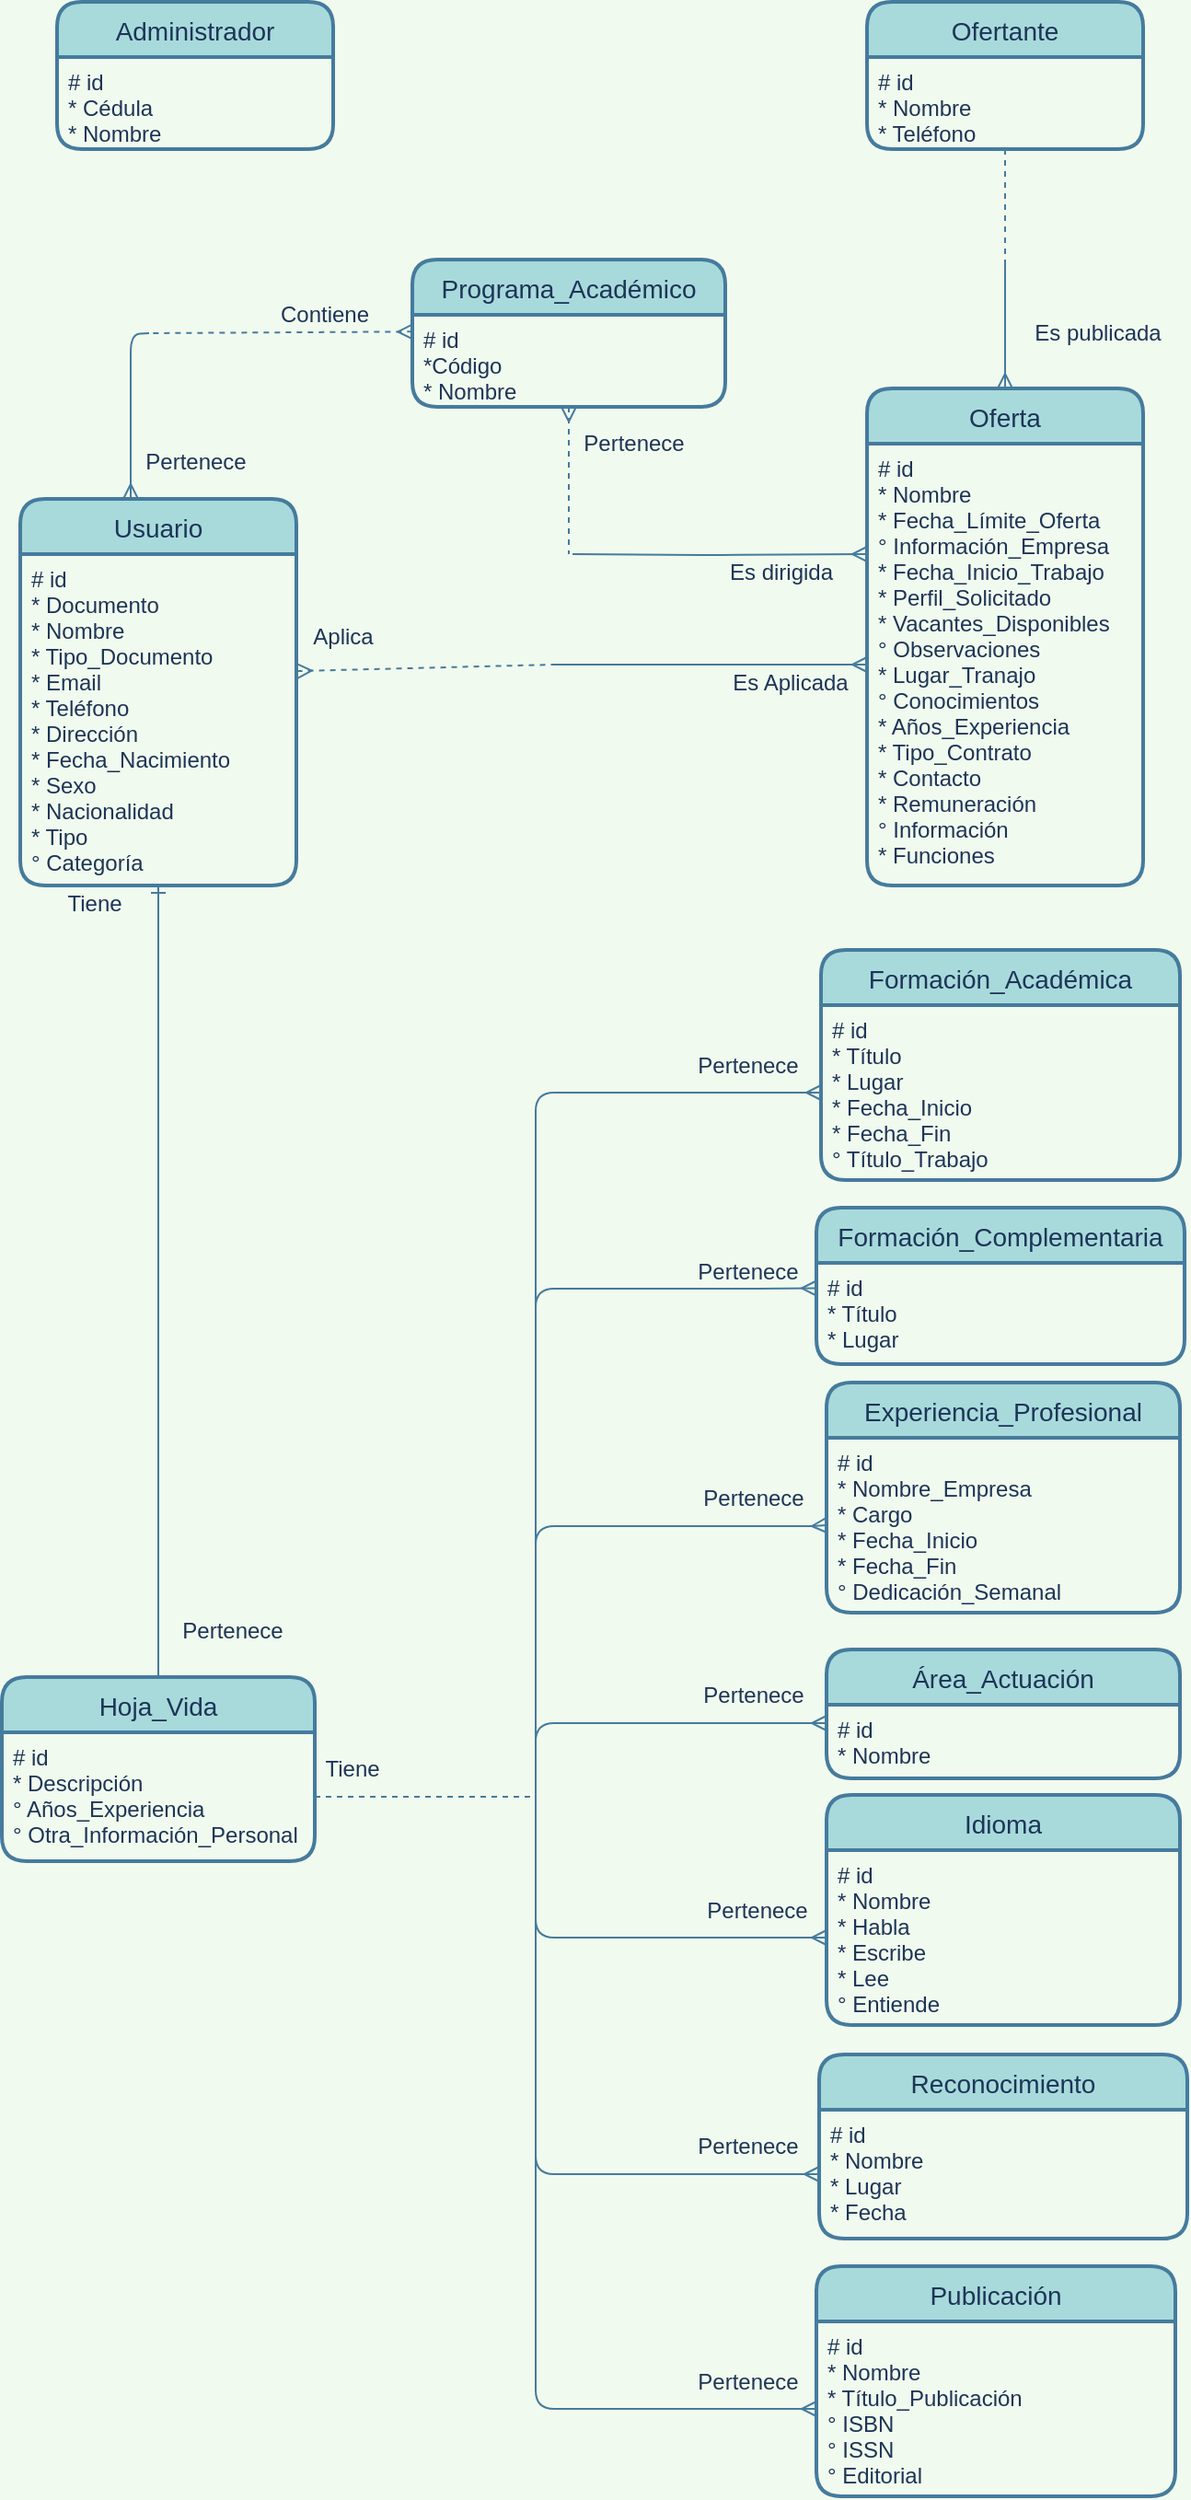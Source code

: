 <mxfile version="13.9.2" type="google"><diagram name="Page-1" id="efa7a0a1-bf9b-a30e-e6df-94a7791c09e9"><mxGraphModel dx="868" dy="451" grid="1" gridSize="10" guides="1" tooltips="1" connect="1" arrows="1" fold="1" page="1" pageScale="1" pageWidth="826" pageHeight="1169" background="#F1FAEE" math="0" shadow="0"><root><mxCell id="0"/><mxCell id="1" parent="0"/><mxCell id="MI7m0BfqdVI_GcW1SCUe-116" value="Administrador" style="swimlane;childLayout=stackLayout;horizontal=1;startSize=30;horizontalStack=0;rounded=1;fontSize=14;fontStyle=0;strokeWidth=2;resizeParent=0;resizeLast=1;shadow=0;dashed=0;align=center;fillColor=#A8DADC;strokeColor=#457B9D;fontColor=#1D3557;" parent="1" vertex="1"><mxGeometry x="50" y="70" width="150" height="80" as="geometry"/></mxCell><mxCell id="MI7m0BfqdVI_GcW1SCUe-117" value="# id&#xA;* Cédula&#xA;* Nombre" style="align=left;strokeColor=none;fillColor=none;spacingLeft=4;fontSize=12;verticalAlign=top;resizable=0;rotatable=0;part=1;fontColor=#1D3557;" parent="MI7m0BfqdVI_GcW1SCUe-116" vertex="1"><mxGeometry y="30" width="150" height="50" as="geometry"/></mxCell><mxCell id="MI7m0BfqdVI_GcW1SCUe-118" value="Ofertante" style="swimlane;childLayout=stackLayout;horizontal=1;startSize=30;horizontalStack=0;rounded=1;fontSize=14;fontStyle=0;strokeWidth=2;resizeParent=0;resizeLast=1;shadow=0;dashed=0;align=center;fillColor=#A8DADC;strokeColor=#457B9D;fontColor=#1D3557;" parent="1" vertex="1"><mxGeometry x="490" y="70" width="150" height="80" as="geometry"/></mxCell><mxCell id="MI7m0BfqdVI_GcW1SCUe-119" value="# id&#xA;* Nombre&#xA;* Teléfono" style="align=left;strokeColor=none;fillColor=none;spacingLeft=4;fontSize=12;verticalAlign=top;resizable=0;rotatable=0;part=1;fontColor=#1D3557;" parent="MI7m0BfqdVI_GcW1SCUe-118" vertex="1"><mxGeometry y="30" width="150" height="50" as="geometry"/></mxCell><mxCell id="MI7m0BfqdVI_GcW1SCUe-139" value="Programa_Académico" style="swimlane;childLayout=stackLayout;horizontal=1;startSize=30;horizontalStack=0;rounded=1;fontSize=14;fontStyle=0;strokeWidth=2;resizeParent=0;resizeLast=1;shadow=0;dashed=0;align=center;fillColor=#A8DADC;strokeColor=#457B9D;fontColor=#1D3557;" parent="1" vertex="1"><mxGeometry x="243" y="210" width="170" height="80" as="geometry"/></mxCell><mxCell id="MI7m0BfqdVI_GcW1SCUe-140" value="# id&#xA;*Código&#xA;* Nombre" style="align=left;strokeColor=none;fillColor=none;spacingLeft=4;fontSize=12;verticalAlign=top;resizable=0;rotatable=0;part=1;fontColor=#1D3557;" parent="MI7m0BfqdVI_GcW1SCUe-139" vertex="1"><mxGeometry y="30" width="170" height="50" as="geometry"/></mxCell><mxCell id="MI7m0BfqdVI_GcW1SCUe-127" value="Oferta" style="swimlane;childLayout=stackLayout;horizontal=1;startSize=30;horizontalStack=0;rounded=1;fontSize=14;fontStyle=0;strokeWidth=2;resizeParent=0;resizeLast=1;shadow=0;dashed=0;align=center;fillColor=#A8DADC;strokeColor=#457B9D;fontColor=#1D3557;" parent="1" vertex="1"><mxGeometry x="490" y="280" width="150" height="270" as="geometry"/></mxCell><mxCell id="MI7m0BfqdVI_GcW1SCUe-128" value="# id&#xA;* Nombre&#xA;* Fecha_Límite_Oferta&#xA;° Información_Empresa&#xA;* Fecha_Inicio_Trabajo&#xA;* Perfil_Solicitado&#xA;* Vacantes_Disponibles&#xA;° Observaciones&#xA;* Lugar_Tranajo&#xA;° Conocimientos&#xA;* Años_Experiencia&#xA;* Tipo_Contrato&#xA;* Contacto&#xA;* Remuneración&#xA;° Información&#xA;* Funciones&#xA;" style="align=left;strokeColor=none;fillColor=none;spacingLeft=4;fontSize=12;verticalAlign=top;resizable=0;rotatable=0;part=1;fontColor=#1D3557;" parent="MI7m0BfqdVI_GcW1SCUe-127" vertex="1"><mxGeometry y="30" width="150" height="240" as="geometry"/></mxCell><mxCell id="MI7m0BfqdVI_GcW1SCUe-129" value="" style="endArrow=none;dashed=1;html=1;exitX=0.5;exitY=1;exitDx=0;exitDy=0;labelBackgroundColor=#F1FAEE;strokeColor=#457B9D;fontColor=#1D3557;" parent="1" source="MI7m0BfqdVI_GcW1SCUe-119" edge="1"><mxGeometry width="50" height="50" relative="1" as="geometry"><mxPoint x="210" y="122.5" as="sourcePoint"/><mxPoint x="565" y="210" as="targetPoint"/></mxGeometry></mxCell><mxCell id="MI7m0BfqdVI_GcW1SCUe-130" value="" style="endArrow=ERmany;html=1;entryX=0.5;entryY=0;entryDx=0;entryDy=0;endFill=0;labelBackgroundColor=#F1FAEE;strokeColor=#457B9D;fontColor=#1D3557;" parent="1" target="MI7m0BfqdVI_GcW1SCUe-127" edge="1"><mxGeometry width="50" height="50" relative="1" as="geometry"><mxPoint x="565" y="210" as="sourcePoint"/><mxPoint x="500" y="122.5" as="targetPoint"/></mxGeometry></mxCell><mxCell id="MI7m0BfqdVI_GcW1SCUe-131" value="Es publicada" style="text;html=1;align=center;verticalAlign=middle;resizable=0;points=[];autosize=1;fontColor=#1D3557;" parent="1" vertex="1"><mxGeometry x="570" y="240" width="90" height="20" as="geometry"/></mxCell><mxCell id="MI7m0BfqdVI_GcW1SCUe-135" value="" style="endArrow=none;dashed=1;html=1;exitX=1.002;exitY=0.353;exitDx=0;exitDy=0;exitPerimeter=0;startArrow=ERmany;startFill=0;labelBackgroundColor=#F1FAEE;strokeColor=#457B9D;fontColor=#1D3557;" parent="1" source="MI7m0BfqdVI_GcW1SCUe-134" edge="1"><mxGeometry width="50" height="50" relative="1" as="geometry"><mxPoint x="220" y="410" as="sourcePoint"/><mxPoint x="320" y="430" as="targetPoint"/></mxGeometry></mxCell><mxCell id="MI7m0BfqdVI_GcW1SCUe-136" value="" style="endArrow=ERmany;html=1;entryX=0;entryY=0.5;entryDx=0;entryDy=0;endFill=0;labelBackgroundColor=#F1FAEE;strokeColor=#457B9D;fontColor=#1D3557;" parent="1" target="MI7m0BfqdVI_GcW1SCUe-128" edge="1"><mxGeometry width="50" height="50" relative="1" as="geometry"><mxPoint x="320" y="430" as="sourcePoint"/><mxPoint x="575" y="290" as="targetPoint"/></mxGeometry></mxCell><mxCell id="MI7m0BfqdVI_GcW1SCUe-137" value="Aplica" style="text;html=1;align=center;verticalAlign=middle;resizable=0;points=[];autosize=1;fontColor=#1D3557;" parent="1" vertex="1"><mxGeometry x="180" y="405" width="50" height="20" as="geometry"/></mxCell><mxCell id="MI7m0BfqdVI_GcW1SCUe-138" value="Es Aplicada" style="text;html=1;align=center;verticalAlign=middle;resizable=0;points=[];autosize=1;fontColor=#1D3557;" parent="1" vertex="1"><mxGeometry x="408" y="430" width="80" height="20" as="geometry"/></mxCell><mxCell id="MI7m0BfqdVI_GcW1SCUe-133" value="Usuario" style="swimlane;childLayout=stackLayout;horizontal=1;startSize=30;horizontalStack=0;rounded=1;fontSize=14;fontStyle=0;strokeWidth=2;resizeParent=0;resizeLast=1;shadow=0;dashed=0;align=center;fillColor=#A8DADC;strokeColor=#457B9D;fontColor=#1D3557;" parent="1" vertex="1"><mxGeometry x="30" y="340" width="150" height="210" as="geometry"/></mxCell><mxCell id="MI7m0BfqdVI_GcW1SCUe-134" value="# id&#xA;* Documento&#xA;* Nombre&#xA;* Tipo_Documento&#xA;* Email&#xA;* Teléfono&#xA;* Dirección&#xA;* Fecha_Nacimiento&#xA;* Sexo&#xA;* Nacionalidad&#xA;* Tipo&#xA;° Categoría" style="align=left;strokeColor=none;fillColor=none;spacingLeft=4;fontSize=12;verticalAlign=top;resizable=0;rotatable=0;part=1;fontColor=#1D3557;" parent="MI7m0BfqdVI_GcW1SCUe-133" vertex="1"><mxGeometry y="30" width="150" height="180" as="geometry"/></mxCell><mxCell id="MI7m0BfqdVI_GcW1SCUe-141" value="" style="endArrow=ERmany;html=1;endFill=0;edgeStyle=orthogonalEdgeStyle;labelBackgroundColor=#F1FAEE;strokeColor=#457B9D;fontColor=#1D3557;" parent="1" edge="1"><mxGeometry width="50" height="50" relative="1" as="geometry"><mxPoint x="100" y="250" as="sourcePoint"/><mxPoint x="90" y="340" as="targetPoint"/></mxGeometry></mxCell><mxCell id="MI7m0BfqdVI_GcW1SCUe-142" value="" style="endArrow=none;dashed=1;html=1;startArrow=ERmany;startFill=0;exitX=0.001;exitY=0.183;exitDx=0;exitDy=0;exitPerimeter=0;labelBackgroundColor=#F1FAEE;strokeColor=#457B9D;fontColor=#1D3557;" parent="1" source="MI7m0BfqdVI_GcW1SCUe-140" edge="1"><mxGeometry width="50" height="50" relative="1" as="geometry"><mxPoint x="190" y="440" as="sourcePoint"/><mxPoint x="100" y="250" as="targetPoint"/></mxGeometry></mxCell><mxCell id="MI7m0BfqdVI_GcW1SCUe-150" value="Pertenece" style="text;html=1;align=center;verticalAlign=middle;resizable=0;points=[];autosize=1;fontColor=#1D3557;" parent="1" vertex="1"><mxGeometry x="90" y="310" width="70" height="20" as="geometry"/></mxCell><mxCell id="MI7m0BfqdVI_GcW1SCUe-151" value="Contiene" style="text;html=1;align=center;verticalAlign=middle;resizable=0;points=[];autosize=1;fontColor=#1D3557;" parent="1" vertex="1"><mxGeometry x="160" y="230" width="70" height="20" as="geometry"/></mxCell><mxCell id="MI7m0BfqdVI_GcW1SCUe-152" value="" style="endArrow=none;dashed=1;html=1;startArrow=ERmany;startFill=0;exitX=0.5;exitY=1;exitDx=0;exitDy=0;labelBackgroundColor=#F1FAEE;strokeColor=#457B9D;fontColor=#1D3557;" parent="1" source="MI7m0BfqdVI_GcW1SCUe-140" edge="1"><mxGeometry width="50" height="50" relative="1" as="geometry"><mxPoint x="253.17" y="259.15" as="sourcePoint"/><mxPoint x="328" y="370" as="targetPoint"/></mxGeometry></mxCell><mxCell id="MI7m0BfqdVI_GcW1SCUe-153" value="" style="endArrow=ERmany;html=1;endFill=0;edgeStyle=orthogonalEdgeStyle;entryX=0;entryY=0.25;entryDx=0;entryDy=0;labelBackgroundColor=#F1FAEE;strokeColor=#457B9D;fontColor=#1D3557;" parent="1" target="MI7m0BfqdVI_GcW1SCUe-128" edge="1"><mxGeometry width="50" height="50" relative="1" as="geometry"><mxPoint x="330" y="370" as="sourcePoint"/><mxPoint x="100" y="350" as="targetPoint"/></mxGeometry></mxCell><mxCell id="MI7m0BfqdVI_GcW1SCUe-154" value="Es dirigida" style="text;html=1;align=center;verticalAlign=middle;resizable=0;points=[];autosize=1;fontColor=#1D3557;" parent="1" vertex="1"><mxGeometry x="408" y="370" width="70" height="20" as="geometry"/></mxCell><mxCell id="MI7m0BfqdVI_GcW1SCUe-155" value="Pertenece" style="text;html=1;align=center;verticalAlign=middle;resizable=0;points=[];autosize=1;fontColor=#1D3557;" parent="1" vertex="1"><mxGeometry x="328" y="300" width="70" height="20" as="geometry"/></mxCell><mxCell id="MI7m0BfqdVI_GcW1SCUe-158" style="edgeStyle=orthogonalEdgeStyle;rounded=0;orthogonalLoop=1;jettySize=auto;html=1;exitX=0.5;exitY=1;exitDx=0;exitDy=0;entryX=0.5;entryY=0;entryDx=0;entryDy=0;startArrow=ERone;startFill=0;endArrow=none;endFill=0;labelBackgroundColor=#F1FAEE;strokeColor=#457B9D;fontColor=#1D3557;" parent="1" source="MI7m0BfqdVI_GcW1SCUe-134" target="MI7m0BfqdVI_GcW1SCUe-156" edge="1"><mxGeometry relative="1" as="geometry"/></mxCell><mxCell id="MI7m0BfqdVI_GcW1SCUe-159" value="Pertenece" style="text;html=1;align=center;verticalAlign=middle;resizable=0;points=[];autosize=1;fontColor=#1D3557;" parent="1" vertex="1"><mxGeometry x="110" y="945" width="70" height="20" as="geometry"/></mxCell><mxCell id="MI7m0BfqdVI_GcW1SCUe-160" value="Tiene" style="text;html=1;align=center;verticalAlign=middle;resizable=0;points=[];autosize=1;fontColor=#1D3557;" parent="1" vertex="1"><mxGeometry x="45" y="550" width="50" height="20" as="geometry"/></mxCell><mxCell id="MI7m0BfqdVI_GcW1SCUe-166" value="Experiencia_Profesional" style="swimlane;childLayout=stackLayout;horizontal=1;startSize=30;horizontalStack=0;rounded=1;fontSize=14;fontStyle=0;strokeWidth=2;resizeParent=0;resizeLast=1;shadow=0;dashed=0;align=center;fillColor=#A8DADC;strokeColor=#457B9D;fontColor=#1D3557;" parent="1" vertex="1"><mxGeometry x="468" y="820" width="192" height="125" as="geometry"/></mxCell><mxCell id="MI7m0BfqdVI_GcW1SCUe-167" value="# id&#xA;* Nombre_Empresa&#xA;* Cargo&#xA;* Fecha_Inicio&#xA;* Fecha_Fin&#xA;° Dedicación_Semanal&#xA;&#xA;&#xA;&#xA;" style="align=left;strokeColor=none;fillColor=none;spacingLeft=4;fontSize=12;verticalAlign=top;resizable=0;rotatable=0;part=1;fontColor=#1D3557;" parent="MI7m0BfqdVI_GcW1SCUe-166" vertex="1"><mxGeometry y="30" width="192" height="95" as="geometry"/></mxCell><mxCell id="MI7m0BfqdVI_GcW1SCUe-161" value="Formación_Académica" style="swimlane;childLayout=stackLayout;horizontal=1;startSize=30;horizontalStack=0;rounded=1;fontSize=14;fontStyle=0;strokeWidth=2;resizeParent=0;resizeLast=1;shadow=0;dashed=0;align=center;fillColor=#A8DADC;strokeColor=#457B9D;fontColor=#1D3557;" parent="1" vertex="1"><mxGeometry x="465" y="585" width="195" height="125" as="geometry"/></mxCell><mxCell id="MI7m0BfqdVI_GcW1SCUe-162" value="# id&#xA;* Título&#xA;* Lugar&#xA;* Fecha_Inicio&#xA;* Fecha_Fin&#xA;° Título_Trabajo&#xA;&#xA;" style="align=left;strokeColor=none;fillColor=none;spacingLeft=4;fontSize=12;verticalAlign=top;resizable=0;rotatable=0;part=1;fontColor=#1D3557;" parent="MI7m0BfqdVI_GcW1SCUe-161" vertex="1"><mxGeometry y="30" width="195" height="95" as="geometry"/></mxCell><mxCell id="MI7m0BfqdVI_GcW1SCUe-170" value="Idioma" style="swimlane;childLayout=stackLayout;horizontal=1;startSize=30;horizontalStack=0;rounded=1;fontSize=14;fontStyle=0;strokeWidth=2;resizeParent=0;resizeLast=1;shadow=0;dashed=0;align=center;fillColor=#A8DADC;strokeColor=#457B9D;fontColor=#1D3557;" parent="1" vertex="1"><mxGeometry x="468" y="1044" width="192" height="125" as="geometry"/></mxCell><mxCell id="MI7m0BfqdVI_GcW1SCUe-171" value="# id&#xA;* Nombre&#xA;* Habla&#xA;* Escribe&#xA;* Lee&#xA;° Entiende&#xA;&#xA;&#xA;&#xA;" style="align=left;strokeColor=none;fillColor=none;spacingLeft=4;fontSize=12;verticalAlign=top;resizable=0;rotatable=0;part=1;fontColor=#1D3557;" parent="MI7m0BfqdVI_GcW1SCUe-170" vertex="1"><mxGeometry y="30" width="192" height="95" as="geometry"/></mxCell><mxCell id="MI7m0BfqdVI_GcW1SCUe-163" value="Formación_Complementaria" style="swimlane;childLayout=stackLayout;horizontal=1;startSize=30;horizontalStack=0;rounded=1;fontSize=14;fontStyle=0;strokeWidth=2;resizeParent=0;resizeLast=1;shadow=0;dashed=0;align=center;fillColor=#A8DADC;strokeColor=#457B9D;fontColor=#1D3557;" parent="1" vertex="1"><mxGeometry x="462.5" y="725" width="200" height="85" as="geometry"/></mxCell><mxCell id="MI7m0BfqdVI_GcW1SCUe-164" value="# id&#xA;* Título&#xA;* Lugar &#xA;&#xA;&#xA;" style="align=left;strokeColor=none;fillColor=none;spacingLeft=4;fontSize=12;verticalAlign=top;resizable=0;rotatable=0;part=1;fontColor=#1D3557;" parent="MI7m0BfqdVI_GcW1SCUe-163" vertex="1"><mxGeometry y="30" width="200" height="55" as="geometry"/></mxCell><mxCell id="MI7m0BfqdVI_GcW1SCUe-168" value="Área_Actuación" style="swimlane;childLayout=stackLayout;horizontal=1;startSize=30;horizontalStack=0;rounded=1;fontSize=14;fontStyle=0;strokeWidth=2;resizeParent=0;resizeLast=1;shadow=0;dashed=0;align=center;fillColor=#A8DADC;strokeColor=#457B9D;fontColor=#1D3557;" parent="1" vertex="1"><mxGeometry x="468" y="965" width="192" height="70" as="geometry"/></mxCell><mxCell id="MI7m0BfqdVI_GcW1SCUe-169" value="# id&#xA;* Nombre" style="align=left;strokeColor=none;fillColor=none;spacingLeft=4;fontSize=12;verticalAlign=top;resizable=0;rotatable=0;part=1;fontColor=#1D3557;" parent="MI7m0BfqdVI_GcW1SCUe-168" vertex="1"><mxGeometry y="30" width="192" height="40" as="geometry"/></mxCell><mxCell id="MI7m0BfqdVI_GcW1SCUe-175" value="Publicación" style="swimlane;childLayout=stackLayout;horizontal=1;startSize=30;horizontalStack=0;rounded=1;fontSize=14;fontStyle=0;strokeWidth=2;resizeParent=0;resizeLast=1;shadow=0;dashed=0;align=center;fillColor=#A8DADC;strokeColor=#457B9D;fontColor=#1D3557;" parent="1" vertex="1"><mxGeometry x="462.5" y="1300" width="195" height="125" as="geometry"/></mxCell><mxCell id="MI7m0BfqdVI_GcW1SCUe-176" value="# id&#xA;* Nombre&#xA;* Título_Publicación&#xA;° ISBN&#xA;° ISSN&#xA;° Editorial&#xA;&#xA;&#xA;" style="align=left;strokeColor=none;fillColor=none;spacingLeft=4;fontSize=12;verticalAlign=top;resizable=0;rotatable=0;part=1;fontColor=#1D3557;" parent="MI7m0BfqdVI_GcW1SCUe-175" vertex="1"><mxGeometry y="30" width="195" height="95" as="geometry"/></mxCell><mxCell id="MI7m0BfqdVI_GcW1SCUe-156" value="Hoja_Vida" style="swimlane;childLayout=stackLayout;horizontal=1;startSize=30;horizontalStack=0;rounded=1;fontSize=14;fontStyle=0;strokeWidth=2;resizeParent=0;resizeLast=1;shadow=0;dashed=0;align=center;fillColor=#A8DADC;strokeColor=#457B9D;fontColor=#1D3557;" parent="1" vertex="1"><mxGeometry x="20" y="980" width="170" height="100" as="geometry"/></mxCell><mxCell id="MI7m0BfqdVI_GcW1SCUe-157" value="# id&#xA;* Descripción&#xA;° Años_Experiencia&#xA;° Otra_Información_Personal&#xA;" style="align=left;strokeColor=none;fillColor=none;spacingLeft=4;fontSize=12;verticalAlign=top;resizable=0;rotatable=0;part=1;fontColor=#1D3557;" parent="MI7m0BfqdVI_GcW1SCUe-156" vertex="1"><mxGeometry y="30" width="170" height="70" as="geometry"/></mxCell><mxCell id="MI7m0BfqdVI_GcW1SCUe-197" value="" style="endArrow=none;dashed=1;html=1;exitX=1;exitY=0.5;exitDx=0;exitDy=0;startArrow=none;startFill=0;labelBackgroundColor=#F1FAEE;strokeColor=#457B9D;fontColor=#1D3557;" parent="1" source="MI7m0BfqdVI_GcW1SCUe-157" edge="1"><mxGeometry width="50" height="50" relative="1" as="geometry"><mxPoint x="160" y="1100" as="sourcePoint"/><mxPoint x="310" y="1045" as="targetPoint"/></mxGeometry></mxCell><mxCell id="MI7m0BfqdVI_GcW1SCUe-198" value="" style="endArrow=ERmany;html=1;edgeStyle=orthogonalEdgeStyle;entryX=0;entryY=0.5;entryDx=0;entryDy=0;endFill=0;labelBackgroundColor=#F1FAEE;strokeColor=#457B9D;fontColor=#1D3557;" parent="1" target="MI7m0BfqdVI_GcW1SCUe-162" edge="1"><mxGeometry width="50" height="50" relative="1" as="geometry"><mxPoint x="310" y="1050" as="sourcePoint"/><mxPoint x="390" y="820" as="targetPoint"/><Array as="points"><mxPoint x="310" y="663"/></Array></mxGeometry></mxCell><mxCell id="MI7m0BfqdVI_GcW1SCUe-199" value="" style="endArrow=ERmany;html=1;edgeStyle=orthogonalEdgeStyle;entryX=0;entryY=0.5;entryDx=0;entryDy=0;endFill=0;labelBackgroundColor=#F1FAEE;strokeColor=#457B9D;fontColor=#1D3557;" parent="1" target="MI7m0BfqdVI_GcW1SCUe-171" edge="1"><mxGeometry width="50" height="50" relative="1" as="geometry"><mxPoint x="310" y="1050" as="sourcePoint"/><mxPoint x="330" y="1060" as="targetPoint"/><Array as="points"><mxPoint x="310" y="1121"/></Array></mxGeometry></mxCell><mxCell id="MI7m0BfqdVI_GcW1SCUe-204" value="" style="endArrow=ERmany;html=1;edgeStyle=orthogonalEdgeStyle;entryX=0;entryY=0.25;entryDx=0;entryDy=0;endFill=0;labelBackgroundColor=#F1FAEE;strokeColor=#457B9D;fontColor=#1D3557;" parent="1" target="MI7m0BfqdVI_GcW1SCUe-164" edge="1"><mxGeometry width="50" height="50" relative="1" as="geometry"><mxPoint x="310" y="1047.5" as="sourcePoint"/><mxPoint x="465" y="660" as="targetPoint"/><Array as="points"><mxPoint x="310" y="769"/><mxPoint x="420" y="769"/></Array></mxGeometry></mxCell><mxCell id="MI7m0BfqdVI_GcW1SCUe-207" value="" style="endArrow=ERmany;html=1;edgeStyle=orthogonalEdgeStyle;entryX=0;entryY=0.5;entryDx=0;entryDy=0;endFill=0;labelBackgroundColor=#F1FAEE;strokeColor=#457B9D;fontColor=#1D3557;" parent="1" target="MI7m0BfqdVI_GcW1SCUe-167" edge="1"><mxGeometry width="50" height="50" relative="1" as="geometry"><mxPoint x="310" y="1050" as="sourcePoint"/><mxPoint x="475" y="780" as="targetPoint"/><Array as="points"><mxPoint x="310" y="898"/><mxPoint x="460" y="898"/></Array></mxGeometry></mxCell><mxCell id="MI7m0BfqdVI_GcW1SCUe-208" value="" style="endArrow=ERmany;html=1;edgeStyle=orthogonalEdgeStyle;entryX=0;entryY=0.25;entryDx=0;entryDy=0;endFill=0;labelBackgroundColor=#F1FAEE;strokeColor=#457B9D;fontColor=#1D3557;" parent="1" target="MI7m0BfqdVI_GcW1SCUe-169" edge="1"><mxGeometry width="50" height="50" relative="1" as="geometry"><mxPoint x="310" y="1050" as="sourcePoint"/><mxPoint x="478" y="907.5" as="targetPoint"/><Array as="points"><mxPoint x="310" y="1005"/></Array></mxGeometry></mxCell><mxCell id="MI7m0BfqdVI_GcW1SCUe-209" value="" style="endArrow=ERmany;html=1;edgeStyle=orthogonalEdgeStyle;entryX=0;entryY=0.5;entryDx=0;entryDy=0;endFill=0;labelBackgroundColor=#F1FAEE;strokeColor=#457B9D;fontColor=#1D3557;" parent="1" target="MI7m0BfqdVI_GcW1SCUe-174" edge="1"><mxGeometry width="50" height="50" relative="1" as="geometry"><mxPoint x="310" y="1050" as="sourcePoint"/><mxPoint x="478.0" y="1131.5" as="targetPoint"/><Array as="points"><mxPoint x="310" y="1250"/></Array></mxGeometry></mxCell><mxCell id="MI7m0BfqdVI_GcW1SCUe-210" value="" style="endArrow=ERmany;html=1;edgeStyle=orthogonalEdgeStyle;entryX=0;entryY=0.5;entryDx=0;entryDy=0;endFill=0;labelBackgroundColor=#F1FAEE;strokeColor=#457B9D;fontColor=#1D3557;" parent="1" target="MI7m0BfqdVI_GcW1SCUe-176" edge="1"><mxGeometry width="50" height="50" relative="1" as="geometry"><mxPoint x="310" y="1050" as="sourcePoint"/><mxPoint x="470" y="1260" as="targetPoint"/><Array as="points"><mxPoint x="310" y="1060"/><mxPoint x="310" y="1378"/></Array></mxGeometry></mxCell><mxCell id="MI7m0BfqdVI_GcW1SCUe-211" value="Tiene" style="text;html=1;align=center;verticalAlign=middle;resizable=0;points=[];autosize=1;fontColor=#1D3557;" parent="1" vertex="1"><mxGeometry x="185" y="1020" width="50" height="20" as="geometry"/></mxCell><mxCell id="MI7m0BfqdVI_GcW1SCUe-212" value="Pertenece" style="text;html=1;align=center;verticalAlign=middle;resizable=0;points=[];autosize=1;fontColor=#1D3557;" parent="1" vertex="1"><mxGeometry x="390" y="637.5" width="70" height="20" as="geometry"/></mxCell><mxCell id="MI7m0BfqdVI_GcW1SCUe-213" value="Pertenece" style="text;html=1;align=center;verticalAlign=middle;resizable=0;points=[];autosize=1;fontColor=#1D3557;" parent="1" vertex="1"><mxGeometry x="390" y="750" width="70" height="20" as="geometry"/></mxCell><mxCell id="MI7m0BfqdVI_GcW1SCUe-214" value="Pertenece" style="text;html=1;align=center;verticalAlign=middle;resizable=0;points=[];autosize=1;fontColor=#1D3557;" parent="1" vertex="1"><mxGeometry x="392.5" y="872.5" width="70" height="20" as="geometry"/></mxCell><mxCell id="MI7m0BfqdVI_GcW1SCUe-215" value="Pertenece" style="text;html=1;align=center;verticalAlign=middle;resizable=0;points=[];autosize=1;fontColor=#1D3557;" parent="1" vertex="1"><mxGeometry x="392.5" y="980" width="70" height="20" as="geometry"/></mxCell><mxCell id="MI7m0BfqdVI_GcW1SCUe-216" value="Pertenece" style="text;html=1;align=center;verticalAlign=middle;resizable=0;points=[];autosize=1;fontColor=#1D3557;" parent="1" vertex="1"><mxGeometry x="395" y="1096.5" width="70" height="20" as="geometry"/></mxCell><mxCell id="MI7m0BfqdVI_GcW1SCUe-217" value="Pertenece" style="text;html=1;align=center;verticalAlign=middle;resizable=0;points=[];autosize=1;fontColor=#1D3557;" parent="1" vertex="1"><mxGeometry x="390" y="1225" width="70" height="20" as="geometry"/></mxCell><mxCell id="MI7m0BfqdVI_GcW1SCUe-219" value="Pertenece" style="text;html=1;align=center;verticalAlign=middle;resizable=0;points=[];autosize=1;fontColor=#1D3557;" parent="1" vertex="1"><mxGeometry x="390" y="1352.5" width="70" height="20" as="geometry"/></mxCell><mxCell id="MI7m0BfqdVI_GcW1SCUe-173" value="Reconocimiento" style="swimlane;childLayout=stackLayout;horizontal=1;startSize=30;horizontalStack=0;rounded=1;fontSize=14;fontStyle=0;strokeWidth=2;resizeParent=0;resizeLast=1;shadow=0;dashed=0;align=center;fillColor=#A8DADC;strokeColor=#457B9D;fontColor=#1D3557;" parent="1" vertex="1"><mxGeometry x="464" y="1185" width="200" height="100" as="geometry"/></mxCell><mxCell id="MI7m0BfqdVI_GcW1SCUe-174" value="# id&#xA;* Nombre&#xA;* Lugar&#xA;* Fecha&#xA; &#xA;&#xA;&#xA;&#xA;&#xA;" style="align=left;strokeColor=none;fillColor=none;spacingLeft=4;fontSize=12;verticalAlign=top;resizable=0;rotatable=0;part=1;fontColor=#1D3557;" parent="MI7m0BfqdVI_GcW1SCUe-173" vertex="1"><mxGeometry y="30" width="200" height="70" as="geometry"/></mxCell></root></mxGraphModel></diagram></mxfile>